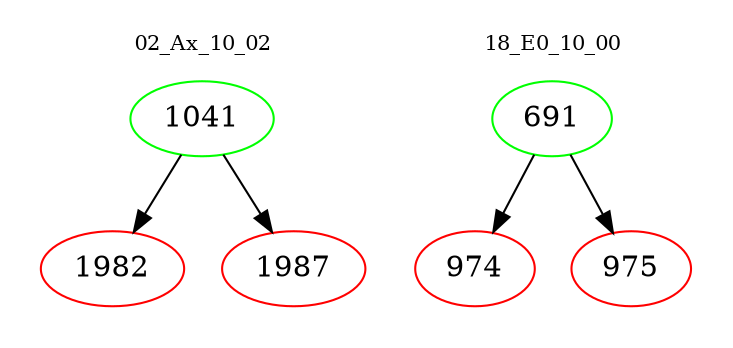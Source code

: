digraph{
subgraph cluster_0 {
color = white
label = "02_Ax_10_02";
fontsize=10;
T0_1041 [label="1041", color="green"]
T0_1041 -> T0_1982 [color="black"]
T0_1982 [label="1982", color="red"]
T0_1041 -> T0_1987 [color="black"]
T0_1987 [label="1987", color="red"]
}
subgraph cluster_1 {
color = white
label = "18_E0_10_00";
fontsize=10;
T1_691 [label="691", color="green"]
T1_691 -> T1_974 [color="black"]
T1_974 [label="974", color="red"]
T1_691 -> T1_975 [color="black"]
T1_975 [label="975", color="red"]
}
}

